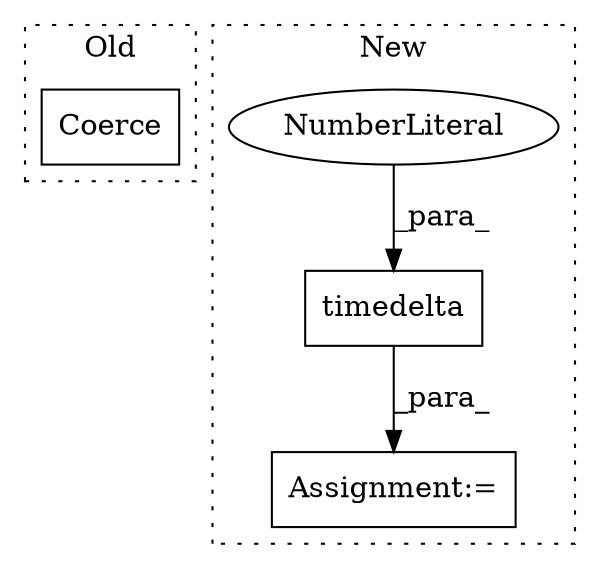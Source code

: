 digraph G {
subgraph cluster0 {
1 [label="Coerce" a="32" s="1473,1483" l="7,1" shape="box"];
label = "Old";
style="dotted";
}
subgraph cluster1 {
2 [label="timedelta" a="32" s="671,683" l="10,1" shape="box"];
3 [label="NumberLiteral" a="34" s="681" l="2" shape="ellipse"];
4 [label="Assignment:=" a="7" s="670" l="1" shape="box"];
label = "New";
style="dotted";
}
2 -> 4 [label="_para_"];
3 -> 2 [label="_para_"];
}